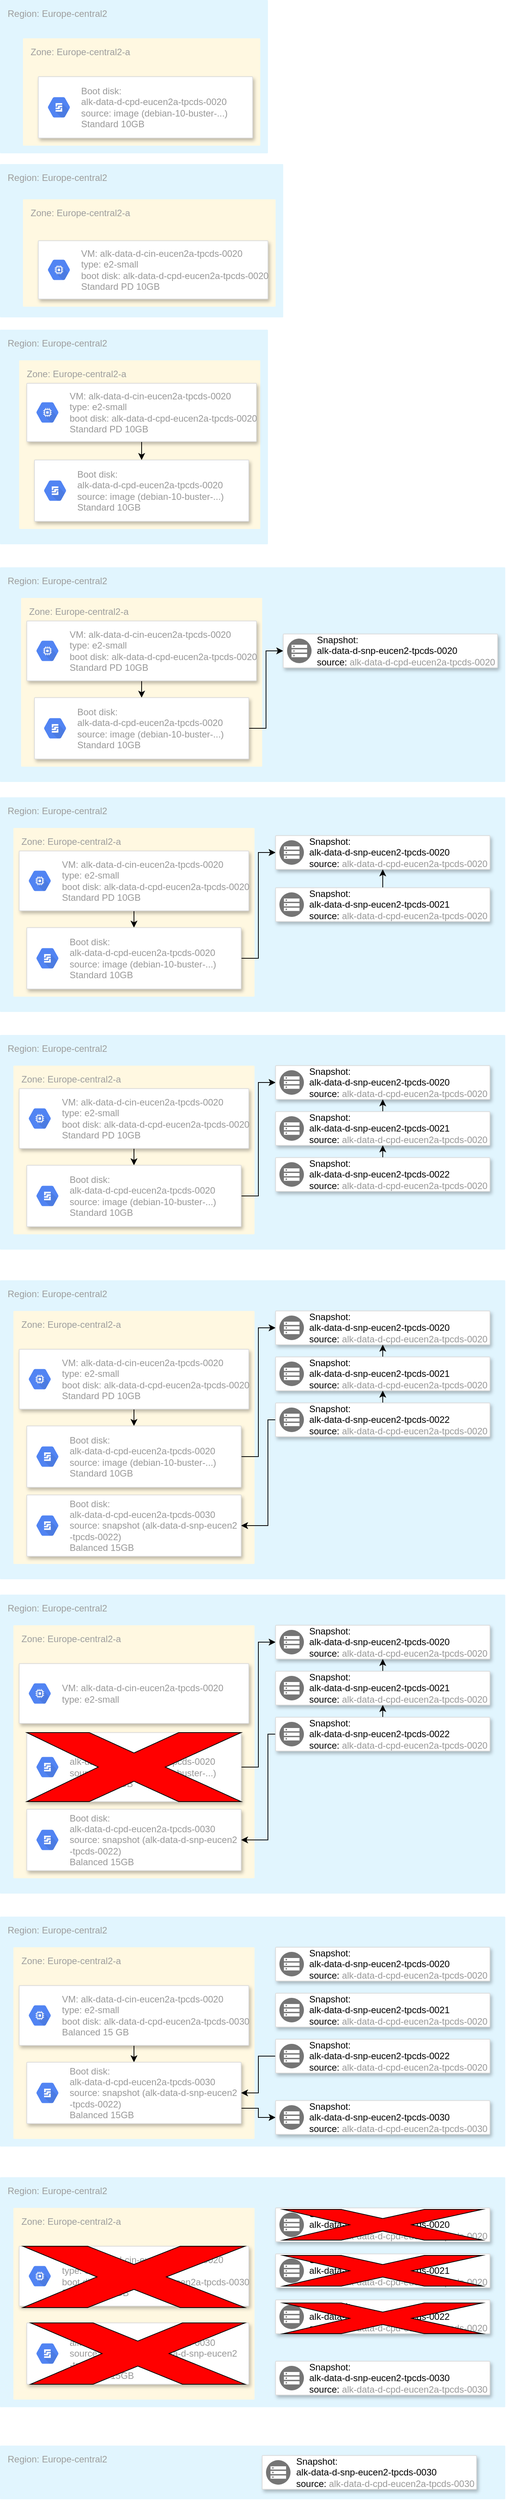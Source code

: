 <mxfile version="15.8.2" type="github">
  <diagram id="d1ab7348-05c3-a1e3-ca4d-12c340fd6b49" name="Page-1">
    <mxGraphModel dx="788" dy="430" grid="1" gridSize="10" guides="1" tooltips="1" connect="1" arrows="1" fold="1" page="1" pageScale="1" pageWidth="1169" pageHeight="827" background="none" math="0" shadow="0">
      <root>
        <mxCell id="0" />
        <mxCell id="1" parent="0" />
        <mxCell id="NmNOA1FG8dGIZ1jW33ae-191" value="Region: Europe-central2" style="sketch=0;points=[[0,0,0],[0.25,0,0],[0.5,0,0],[0.75,0,0],[1,0,0],[1,0.25,0],[1,0.5,0],[1,0.75,0],[1,1,0],[0.75,1,0],[0.5,1,0],[0.25,1,0],[0,1,0],[0,0.75,0],[0,0.5,0],[0,0.25,0]];rounded=1;absoluteArcSize=1;arcSize=2;html=1;strokeColor=none;gradientColor=none;shadow=0;dashed=0;fontSize=12;fontColor=#9E9E9E;align=left;verticalAlign=top;spacing=10;spacingTop=-4;fillColor=#E1F5FE;" vertex="1" parent="1">
          <mxGeometry x="20" y="100" width="350" height="200" as="geometry" />
        </mxCell>
        <mxCell id="NmNOA1FG8dGIZ1jW33ae-192" value="Zone: Europe-central2-a" style="sketch=0;points=[[0,0,0],[0.25,0,0],[0.5,0,0],[0.75,0,0],[1,0,0],[1,0.25,0],[1,0.5,0],[1,0.75,0],[1,1,0],[0.75,1,0],[0.5,1,0],[0.25,1,0],[0,1,0],[0,0.75,0],[0,0.5,0],[0,0.25,0]];rounded=1;absoluteArcSize=1;arcSize=2;html=1;strokeColor=none;gradientColor=none;shadow=0;dashed=0;fontSize=12;fontColor=#9E9E9E;align=left;verticalAlign=top;spacing=10;spacingTop=-4;fillColor=#FFF8E1;" vertex="1" parent="1">
          <mxGeometry x="50" y="150" width="310" height="140" as="geometry" />
        </mxCell>
        <mxCell id="NmNOA1FG8dGIZ1jW33ae-196" value="" style="strokeColor=#dddddd;shadow=1;strokeWidth=1;rounded=1;absoluteArcSize=1;arcSize=2;" vertex="1" parent="1">
          <mxGeometry x="70" y="200" width="280" height="80" as="geometry" />
        </mxCell>
        <mxCell id="NmNOA1FG8dGIZ1jW33ae-197" value="Boot disk:&lt;br&gt;alk-data-d-cpd-eucen2a-tpcds-0020&lt;br&gt;source: image (debian-10-buster-...)&lt;br&gt;Standard 10GB" style="sketch=0;dashed=0;connectable=0;html=1;fillColor=#5184F3;strokeColor=none;shape=mxgraph.gcp2.hexIcon;prIcon=persistent_disk;part=1;labelPosition=right;verticalLabelPosition=middle;align=left;verticalAlign=middle;spacingLeft=5;fontColor=#999999;fontSize=12;" vertex="1" parent="NmNOA1FG8dGIZ1jW33ae-196">
          <mxGeometry y="0.5" width="44" height="39" relative="1" as="geometry">
            <mxPoint x="5" y="-19.5" as="offset" />
          </mxGeometry>
        </mxCell>
        <mxCell id="NmNOA1FG8dGIZ1jW33ae-198" value="Region: Europe-central2" style="sketch=0;points=[[0,0,0],[0.25,0,0],[0.5,0,0],[0.75,0,0],[1,0,0],[1,0.25,0],[1,0.5,0],[1,0.75,0],[1,1,0],[0.75,1,0],[0.5,1,0],[0.25,1,0],[0,1,0],[0,0.75,0],[0,0.5,0],[0,0.25,0]];rounded=1;absoluteArcSize=1;arcSize=2;html=1;strokeColor=none;gradientColor=none;shadow=0;dashed=0;fontSize=12;fontColor=#9E9E9E;align=left;verticalAlign=top;spacing=10;spacingTop=-4;fillColor=#E1F5FE;" vertex="1" parent="1">
          <mxGeometry x="20" y="314" width="370" height="200" as="geometry" />
        </mxCell>
        <mxCell id="NmNOA1FG8dGIZ1jW33ae-199" value="Zone: Europe-central2-a" style="sketch=0;points=[[0,0,0],[0.25,0,0],[0.5,0,0],[0.75,0,0],[1,0,0],[1,0.25,0],[1,0.5,0],[1,0.75,0],[1,1,0],[0.75,1,0],[0.5,1,0],[0.25,1,0],[0,1,0],[0,0.75,0],[0,0.5,0],[0,0.25,0]];rounded=1;absoluteArcSize=1;arcSize=2;html=1;strokeColor=none;gradientColor=none;shadow=0;dashed=0;fontSize=12;fontColor=#9E9E9E;align=left;verticalAlign=top;spacing=10;spacingTop=-4;fillColor=#FFF8E1;" vertex="1" parent="1">
          <mxGeometry x="50" y="360" width="330" height="140" as="geometry" />
        </mxCell>
        <mxCell id="NmNOA1FG8dGIZ1jW33ae-201" value="" style="strokeColor=#dddddd;shadow=1;strokeWidth=1;rounded=1;absoluteArcSize=1;arcSize=2;" vertex="1" parent="1">
          <mxGeometry x="70" y="414" width="300" height="76" as="geometry" />
        </mxCell>
        <mxCell id="NmNOA1FG8dGIZ1jW33ae-202" value="VM: alk-data-d-cin-eucen2a-tpcds-0020&lt;br&gt;type: e2-small&lt;br&gt;boot disk:&amp;nbsp;alk-data-d-cpd-eucen2a-tpcds-0020&lt;br&gt;Standard PD 10GB" style="sketch=0;dashed=0;connectable=0;html=1;fillColor=#5184F3;strokeColor=none;shape=mxgraph.gcp2.hexIcon;prIcon=compute_engine;part=1;labelPosition=right;verticalLabelPosition=middle;align=left;verticalAlign=middle;spacingLeft=5;fontColor=#999999;fontSize=12;" vertex="1" parent="NmNOA1FG8dGIZ1jW33ae-201">
          <mxGeometry y="0.5" width="44" height="39" relative="1" as="geometry">
            <mxPoint x="5" y="-19.5" as="offset" />
          </mxGeometry>
        </mxCell>
        <mxCell id="NmNOA1FG8dGIZ1jW33ae-203" value="Region: Europe-central2" style="sketch=0;points=[[0,0,0],[0.25,0,0],[0.5,0,0],[0.75,0,0],[1,0,0],[1,0.25,0],[1,0.5,0],[1,0.75,0],[1,1,0],[0.75,1,0],[0.5,1,0],[0.25,1,0],[0,1,0],[0,0.75,0],[0,0.5,0],[0,0.25,0]];rounded=1;absoluteArcSize=1;arcSize=2;html=1;strokeColor=none;gradientColor=none;shadow=0;dashed=0;fontSize=12;fontColor=#9E9E9E;align=left;verticalAlign=top;spacing=10;spacingTop=-4;fillColor=#E1F5FE;" vertex="1" parent="1">
          <mxGeometry x="20" y="530" width="350" height="280" as="geometry" />
        </mxCell>
        <mxCell id="NmNOA1FG8dGIZ1jW33ae-204" value="Zone: Europe-central2-a" style="sketch=0;points=[[0,0,0],[0.25,0,0],[0.5,0,0],[0.75,0,0],[1,0,0],[1,0.25,0],[1,0.5,0],[1,0.75,0],[1,1,0],[0.75,1,0],[0.5,1,0],[0.25,1,0],[0,1,0],[0,0.75,0],[0,0.5,0],[0,0.25,0]];rounded=1;absoluteArcSize=1;arcSize=2;html=1;strokeColor=none;gradientColor=none;shadow=0;dashed=0;fontSize=12;fontColor=#9E9E9E;align=left;verticalAlign=top;spacing=10;spacingTop=-4;fillColor=#FFF8E1;" vertex="1" parent="1">
          <mxGeometry x="45" y="570" width="315" height="220" as="geometry" />
        </mxCell>
        <mxCell id="NmNOA1FG8dGIZ1jW33ae-207" value="" style="strokeColor=#dddddd;shadow=1;strokeWidth=1;rounded=1;absoluteArcSize=1;arcSize=2;" vertex="1" parent="1">
          <mxGeometry x="65" y="700" width="280" height="80" as="geometry" />
        </mxCell>
        <mxCell id="NmNOA1FG8dGIZ1jW33ae-208" value="Boot disk:&lt;br&gt;alk-data-d-cpd-eucen2a-tpcds-0020&lt;br&gt;source: image (debian-10-buster-...)&lt;br&gt;Standard 10GB" style="sketch=0;dashed=0;connectable=0;html=1;fillColor=#5184F3;strokeColor=none;shape=mxgraph.gcp2.hexIcon;prIcon=persistent_disk;part=1;labelPosition=right;verticalLabelPosition=middle;align=left;verticalAlign=middle;spacingLeft=5;fontColor=#999999;fontSize=12;" vertex="1" parent="NmNOA1FG8dGIZ1jW33ae-207">
          <mxGeometry y="0.5" width="44" height="39" relative="1" as="geometry">
            <mxPoint x="5" y="-19.5" as="offset" />
          </mxGeometry>
        </mxCell>
        <mxCell id="NmNOA1FG8dGIZ1jW33ae-211" style="edgeStyle=orthogonalEdgeStyle;rounded=0;orthogonalLoop=1;jettySize=auto;html=1;exitX=0.5;exitY=1;exitDx=0;exitDy=0;entryX=0.5;entryY=0;entryDx=0;entryDy=0;" edge="1" parent="1" source="NmNOA1FG8dGIZ1jW33ae-209" target="NmNOA1FG8dGIZ1jW33ae-207">
          <mxGeometry relative="1" as="geometry" />
        </mxCell>
        <mxCell id="NmNOA1FG8dGIZ1jW33ae-209" value="" style="strokeColor=#dddddd;shadow=1;strokeWidth=1;rounded=1;absoluteArcSize=1;arcSize=2;" vertex="1" parent="1">
          <mxGeometry x="55" y="600" width="300" height="76" as="geometry" />
        </mxCell>
        <mxCell id="NmNOA1FG8dGIZ1jW33ae-210" value="VM: alk-data-d-cin-eucen2a-tpcds-0020&lt;br&gt;type: e2-small&lt;br&gt;boot disk:&amp;nbsp;alk-data-d-cpd-eucen2a-tpcds-0020&lt;br&gt;Standard PD 10GB" style="sketch=0;dashed=0;connectable=0;html=1;fillColor=#5184F3;strokeColor=none;shape=mxgraph.gcp2.hexIcon;prIcon=compute_engine;part=1;labelPosition=right;verticalLabelPosition=middle;align=left;verticalAlign=middle;spacingLeft=5;fontColor=#999999;fontSize=12;" vertex="1" parent="NmNOA1FG8dGIZ1jW33ae-209">
          <mxGeometry y="0.5" width="44" height="39" relative="1" as="geometry">
            <mxPoint x="5" y="-19.5" as="offset" />
          </mxGeometry>
        </mxCell>
        <mxCell id="NmNOA1FG8dGIZ1jW33ae-212" value="Region: Europe-central2" style="sketch=0;points=[[0,0,0],[0.25,0,0],[0.5,0,0],[0.75,0,0],[1,0,0],[1,0.25,0],[1,0.5,0],[1,0.75,0],[1,1,0],[0.75,1,0],[0.5,1,0],[0.25,1,0],[0,1,0],[0,0.75,0],[0,0.5,0],[0,0.25,0]];rounded=1;absoluteArcSize=1;arcSize=2;html=1;strokeColor=none;gradientColor=none;shadow=0;dashed=0;fontSize=12;fontColor=#9E9E9E;align=left;verticalAlign=top;spacing=10;spacingTop=-4;fillColor=#E1F5FE;" vertex="1" parent="1">
          <mxGeometry x="20" y="840" width="660" height="280" as="geometry" />
        </mxCell>
        <mxCell id="NmNOA1FG8dGIZ1jW33ae-213" value="Zone: Europe-central2-a" style="sketch=0;points=[[0,0,0],[0.25,0,0],[0.5,0,0],[0.75,0,0],[1,0,0],[1,0.25,0],[1,0.5,0],[1,0.75,0],[1,1,0],[0.75,1,0],[0.5,1,0],[0.25,1,0],[0,1,0],[0,0.75,0],[0,0.5,0],[0,0.25,0]];rounded=1;absoluteArcSize=1;arcSize=2;html=1;strokeColor=none;gradientColor=none;shadow=0;dashed=0;fontSize=12;fontColor=#9E9E9E;align=left;verticalAlign=top;spacing=10;spacingTop=-4;fillColor=#FFF8E1;" vertex="1" parent="1">
          <mxGeometry x="47.5" y="880" width="315" height="220" as="geometry" />
        </mxCell>
        <mxCell id="NmNOA1FG8dGIZ1jW33ae-218" style="edgeStyle=orthogonalEdgeStyle;rounded=0;orthogonalLoop=1;jettySize=auto;html=1;exitX=0.5;exitY=1;exitDx=0;exitDy=0;entryX=0.5;entryY=0;entryDx=0;entryDy=0;" edge="1" parent="1" source="NmNOA1FG8dGIZ1jW33ae-214" target="NmNOA1FG8dGIZ1jW33ae-216">
          <mxGeometry relative="1" as="geometry" />
        </mxCell>
        <mxCell id="NmNOA1FG8dGIZ1jW33ae-214" value="" style="strokeColor=#dddddd;shadow=1;strokeWidth=1;rounded=1;absoluteArcSize=1;arcSize=2;" vertex="1" parent="1">
          <mxGeometry x="55" y="910" width="300" height="78" as="geometry" />
        </mxCell>
        <mxCell id="NmNOA1FG8dGIZ1jW33ae-215" value="VM: alk-data-d-cin-eucen2a-tpcds-0020&lt;br&gt;type: e2-small&lt;br&gt;boot disk:&amp;nbsp;alk-data-d-cpd-eucen2a-tpcds-0020&lt;br&gt;Standard PD 10GB" style="sketch=0;dashed=0;connectable=0;html=1;fillColor=#5184F3;strokeColor=none;shape=mxgraph.gcp2.hexIcon;prIcon=compute_engine;part=1;labelPosition=right;verticalLabelPosition=middle;align=left;verticalAlign=middle;spacingLeft=5;fontColor=#999999;fontSize=12;" vertex="1" parent="NmNOA1FG8dGIZ1jW33ae-214">
          <mxGeometry y="0.5" width="44" height="39" relative="1" as="geometry">
            <mxPoint x="5" y="-19.5" as="offset" />
          </mxGeometry>
        </mxCell>
        <mxCell id="NmNOA1FG8dGIZ1jW33ae-222" style="edgeStyle=orthogonalEdgeStyle;rounded=0;orthogonalLoop=1;jettySize=auto;html=1;exitX=1;exitY=0.5;exitDx=0;exitDy=0;entryX=0;entryY=0.5;entryDx=0;entryDy=0;" edge="1" parent="1" source="NmNOA1FG8dGIZ1jW33ae-216" target="NmNOA1FG8dGIZ1jW33ae-219">
          <mxGeometry relative="1" as="geometry" />
        </mxCell>
        <mxCell id="NmNOA1FG8dGIZ1jW33ae-216" value="" style="strokeColor=#dddddd;shadow=1;strokeWidth=1;rounded=1;absoluteArcSize=1;arcSize=2;" vertex="1" parent="1">
          <mxGeometry x="65" y="1010" width="280" height="80" as="geometry" />
        </mxCell>
        <mxCell id="NmNOA1FG8dGIZ1jW33ae-217" value="Boot disk:&lt;br&gt;alk-data-d-cpd-eucen2a-tpcds-0020&lt;br&gt;source: image (debian-10-buster-...)&lt;br&gt;Standard 10GB" style="sketch=0;dashed=0;connectable=0;html=1;fillColor=#5184F3;strokeColor=none;shape=mxgraph.gcp2.hexIcon;prIcon=persistent_disk;part=1;labelPosition=right;verticalLabelPosition=middle;align=left;verticalAlign=middle;spacingLeft=5;fontColor=#999999;fontSize=12;" vertex="1" parent="NmNOA1FG8dGIZ1jW33ae-216">
          <mxGeometry y="0.5" width="44" height="39" relative="1" as="geometry">
            <mxPoint x="5" y="-19.5" as="offset" />
          </mxGeometry>
        </mxCell>
        <mxCell id="NmNOA1FG8dGIZ1jW33ae-219" value="" style="strokeColor=#dddddd;shadow=1;strokeWidth=1;rounded=1;absoluteArcSize=1;arcSize=2;" vertex="1" parent="1">
          <mxGeometry x="390" y="927" width="280" height="44" as="geometry" />
        </mxCell>
        <mxCell id="NmNOA1FG8dGIZ1jW33ae-220" value="Snapshot:&lt;br&gt;alk-data-d-snp-eucen2-tpcds-0020&lt;br&gt;source:&amp;nbsp;&lt;span style=&quot;color: rgb(153 , 153 , 153)&quot;&gt;alk-data-d-cpd-eucen2a-tpcds-0020&lt;/span&gt;" style="sketch=0;dashed=0;connectable=0;html=1;fillColor=#757575;strokeColor=none;shape=mxgraph.gcp2.persistent_disk_snapshot;part=1;labelPosition=right;verticalLabelPosition=middle;align=left;verticalAlign=middle;spacingLeft=5;fontSize=12;" vertex="1" parent="NmNOA1FG8dGIZ1jW33ae-219">
          <mxGeometry y="0.5" width="32" height="32" relative="1" as="geometry">
            <mxPoint x="5" y="-16" as="offset" />
          </mxGeometry>
        </mxCell>
        <mxCell id="NmNOA1FG8dGIZ1jW33ae-223" value="Region: Europe-central2" style="sketch=0;points=[[0,0,0],[0.25,0,0],[0.5,0,0],[0.75,0,0],[1,0,0],[1,0.25,0],[1,0.5,0],[1,0.75,0],[1,1,0],[0.75,1,0],[0.5,1,0],[0.25,1,0],[0,1,0],[0,0.75,0],[0,0.5,0],[0,0.25,0]];rounded=1;absoluteArcSize=1;arcSize=2;html=1;strokeColor=none;gradientColor=none;shadow=0;dashed=0;fontSize=12;fontColor=#9E9E9E;align=left;verticalAlign=top;spacing=10;spacingTop=-4;fillColor=#E1F5FE;" vertex="1" parent="1">
          <mxGeometry x="20" y="1140" width="660" height="280" as="geometry" />
        </mxCell>
        <mxCell id="NmNOA1FG8dGIZ1jW33ae-224" value="Zone: Europe-central2-a" style="sketch=0;points=[[0,0,0],[0.25,0,0],[0.5,0,0],[0.75,0,0],[1,0,0],[1,0.25,0],[1,0.5,0],[1,0.75,0],[1,1,0],[0.75,1,0],[0.5,1,0],[0.25,1,0],[0,1,0],[0,0.75,0],[0,0.5,0],[0,0.25,0]];rounded=1;absoluteArcSize=1;arcSize=2;html=1;strokeColor=none;gradientColor=none;shadow=0;dashed=0;fontSize=12;fontColor=#9E9E9E;align=left;verticalAlign=top;spacing=10;spacingTop=-4;fillColor=#FFF8E1;" vertex="1" parent="1">
          <mxGeometry x="37.5" y="1180" width="315" height="220" as="geometry" />
        </mxCell>
        <mxCell id="NmNOA1FG8dGIZ1jW33ae-231" style="edgeStyle=orthogonalEdgeStyle;rounded=0;orthogonalLoop=1;jettySize=auto;html=1;exitX=0.5;exitY=1;exitDx=0;exitDy=0;entryX=0.5;entryY=0;entryDx=0;entryDy=0;" edge="1" parent="1" source="NmNOA1FG8dGIZ1jW33ae-225" target="NmNOA1FG8dGIZ1jW33ae-227">
          <mxGeometry relative="1" as="geometry" />
        </mxCell>
        <mxCell id="NmNOA1FG8dGIZ1jW33ae-225" value="" style="strokeColor=#dddddd;shadow=1;strokeWidth=1;rounded=1;absoluteArcSize=1;arcSize=2;" vertex="1" parent="1">
          <mxGeometry x="45" y="1210" width="300" height="78" as="geometry" />
        </mxCell>
        <mxCell id="NmNOA1FG8dGIZ1jW33ae-226" value="VM: alk-data-d-cin-eucen2a-tpcds-0020&lt;br&gt;type: e2-small&lt;br&gt;boot disk:&amp;nbsp;alk-data-d-cpd-eucen2a-tpcds-0020&lt;br&gt;Standard PD 10GB" style="sketch=0;dashed=0;connectable=0;html=1;fillColor=#5184F3;strokeColor=none;shape=mxgraph.gcp2.hexIcon;prIcon=compute_engine;part=1;labelPosition=right;verticalLabelPosition=middle;align=left;verticalAlign=middle;spacingLeft=5;fontColor=#999999;fontSize=12;" vertex="1" parent="NmNOA1FG8dGIZ1jW33ae-225">
          <mxGeometry y="0.5" width="44" height="39" relative="1" as="geometry">
            <mxPoint x="5" y="-19.5" as="offset" />
          </mxGeometry>
        </mxCell>
        <mxCell id="NmNOA1FG8dGIZ1jW33ae-232" style="edgeStyle=orthogonalEdgeStyle;rounded=0;orthogonalLoop=1;jettySize=auto;html=1;exitX=1;exitY=0.5;exitDx=0;exitDy=0;entryX=0;entryY=0.5;entryDx=0;entryDy=0;" edge="1" parent="1" source="NmNOA1FG8dGIZ1jW33ae-227" target="NmNOA1FG8dGIZ1jW33ae-229">
          <mxGeometry relative="1" as="geometry" />
        </mxCell>
        <mxCell id="NmNOA1FG8dGIZ1jW33ae-227" value="" style="strokeColor=#dddddd;shadow=1;strokeWidth=1;rounded=1;absoluteArcSize=1;arcSize=2;" vertex="1" parent="1">
          <mxGeometry x="55" y="1310" width="280" height="80" as="geometry" />
        </mxCell>
        <mxCell id="NmNOA1FG8dGIZ1jW33ae-228" value="Boot disk:&lt;br&gt;alk-data-d-cpd-eucen2a-tpcds-0020&lt;br&gt;source: image (debian-10-buster-...)&lt;br&gt;Standard 10GB" style="sketch=0;dashed=0;connectable=0;html=1;fillColor=#5184F3;strokeColor=none;shape=mxgraph.gcp2.hexIcon;prIcon=persistent_disk;part=1;labelPosition=right;verticalLabelPosition=middle;align=left;verticalAlign=middle;spacingLeft=5;fontColor=#999999;fontSize=12;" vertex="1" parent="NmNOA1FG8dGIZ1jW33ae-227">
          <mxGeometry y="0.5" width="44" height="39" relative="1" as="geometry">
            <mxPoint x="5" y="-19.5" as="offset" />
          </mxGeometry>
        </mxCell>
        <mxCell id="NmNOA1FG8dGIZ1jW33ae-229" value="" style="strokeColor=#dddddd;shadow=1;strokeWidth=1;rounded=1;absoluteArcSize=1;arcSize=2;" vertex="1" parent="1">
          <mxGeometry x="380" y="1190" width="280" height="44" as="geometry" />
        </mxCell>
        <mxCell id="NmNOA1FG8dGIZ1jW33ae-230" value="Snapshot:&lt;br&gt;alk-data-d-snp-eucen2-tpcds-0020&lt;br&gt;source:&amp;nbsp;&lt;span style=&quot;color: rgb(153 , 153 , 153)&quot;&gt;alk-data-d-cpd-eucen2a-tpcds-0020&lt;/span&gt;" style="sketch=0;dashed=0;connectable=0;html=1;fillColor=#757575;strokeColor=none;shape=mxgraph.gcp2.persistent_disk_snapshot;part=1;labelPosition=right;verticalLabelPosition=middle;align=left;verticalAlign=middle;spacingLeft=5;fontSize=12;" vertex="1" parent="NmNOA1FG8dGIZ1jW33ae-229">
          <mxGeometry y="0.5" width="32" height="32" relative="1" as="geometry">
            <mxPoint x="5" y="-16" as="offset" />
          </mxGeometry>
        </mxCell>
        <mxCell id="NmNOA1FG8dGIZ1jW33ae-235" style="edgeStyle=orthogonalEdgeStyle;rounded=0;orthogonalLoop=1;jettySize=auto;html=1;exitX=0.5;exitY=0;exitDx=0;exitDy=0;entryX=0.5;entryY=1;entryDx=0;entryDy=0;" edge="1" parent="1" source="NmNOA1FG8dGIZ1jW33ae-233" target="NmNOA1FG8dGIZ1jW33ae-229">
          <mxGeometry relative="1" as="geometry" />
        </mxCell>
        <mxCell id="NmNOA1FG8dGIZ1jW33ae-233" value="" style="strokeColor=#dddddd;shadow=1;strokeWidth=1;rounded=1;absoluteArcSize=1;arcSize=2;" vertex="1" parent="1">
          <mxGeometry x="380" y="1258" width="280" height="44" as="geometry" />
        </mxCell>
        <mxCell id="NmNOA1FG8dGIZ1jW33ae-234" value="Snapshot:&lt;br&gt;alk-data-d-snp-eucen2-tpcds-0021&lt;br&gt;source:&amp;nbsp;&lt;span style=&quot;color: rgb(153 , 153 , 153)&quot;&gt;alk-data-d-cpd-eucen2a-tpcds-0020&lt;/span&gt;" style="sketch=0;dashed=0;connectable=0;html=1;fillColor=#757575;strokeColor=none;shape=mxgraph.gcp2.persistent_disk_snapshot;part=1;labelPosition=right;verticalLabelPosition=middle;align=left;verticalAlign=middle;spacingLeft=5;fontSize=12;" vertex="1" parent="NmNOA1FG8dGIZ1jW33ae-233">
          <mxGeometry y="0.5" width="32" height="32" relative="1" as="geometry">
            <mxPoint x="5" y="-16" as="offset" />
          </mxGeometry>
        </mxCell>
        <mxCell id="NmNOA1FG8dGIZ1jW33ae-236" value="Region: Europe-central2" style="sketch=0;points=[[0,0,0],[0.25,0,0],[0.5,0,0],[0.75,0,0],[1,0,0],[1,0.25,0],[1,0.5,0],[1,0.75,0],[1,1,0],[0.75,1,0],[0.5,1,0],[0.25,1,0],[0,1,0],[0,0.75,0],[0,0.5,0],[0,0.25,0]];rounded=1;absoluteArcSize=1;arcSize=2;html=1;strokeColor=none;gradientColor=none;shadow=0;dashed=0;fontSize=12;fontColor=#9E9E9E;align=left;verticalAlign=top;spacing=10;spacingTop=-4;fillColor=#E1F5FE;" vertex="1" parent="1">
          <mxGeometry x="20" y="1450" width="660" height="280" as="geometry" />
        </mxCell>
        <mxCell id="NmNOA1FG8dGIZ1jW33ae-237" value="Zone: Europe-central2-a" style="sketch=0;points=[[0,0,0],[0.25,0,0],[0.5,0,0],[0.75,0,0],[1,0,0],[1,0.25,0],[1,0.5,0],[1,0.75,0],[1,1,0],[0.75,1,0],[0.5,1,0],[0.25,1,0],[0,1,0],[0,0.75,0],[0,0.5,0],[0,0.25,0]];rounded=1;absoluteArcSize=1;arcSize=2;html=1;strokeColor=none;gradientColor=none;shadow=0;dashed=0;fontSize=12;fontColor=#9E9E9E;align=left;verticalAlign=top;spacing=10;spacingTop=-4;fillColor=#FFF8E1;" vertex="1" parent="1">
          <mxGeometry x="37.5" y="1490" width="315" height="220" as="geometry" />
        </mxCell>
        <mxCell id="NmNOA1FG8dGIZ1jW33ae-251" style="edgeStyle=orthogonalEdgeStyle;rounded=0;orthogonalLoop=1;jettySize=auto;html=1;exitX=0.5;exitY=1;exitDx=0;exitDy=0;" edge="1" parent="1" source="NmNOA1FG8dGIZ1jW33ae-238" target="NmNOA1FG8dGIZ1jW33ae-240">
          <mxGeometry relative="1" as="geometry" />
        </mxCell>
        <mxCell id="NmNOA1FG8dGIZ1jW33ae-238" value="" style="strokeColor=#dddddd;shadow=1;strokeWidth=1;rounded=1;absoluteArcSize=1;arcSize=2;" vertex="1" parent="1">
          <mxGeometry x="45" y="1520" width="300" height="78" as="geometry" />
        </mxCell>
        <mxCell id="NmNOA1FG8dGIZ1jW33ae-239" value="VM: alk-data-d-cin-eucen2a-tpcds-0020&lt;br&gt;type: e2-small&lt;br&gt;boot disk:&amp;nbsp;alk-data-d-cpd-eucen2a-tpcds-0020&lt;br&gt;Standard PD 10GB" style="sketch=0;dashed=0;connectable=0;html=1;fillColor=#5184F3;strokeColor=none;shape=mxgraph.gcp2.hexIcon;prIcon=compute_engine;part=1;labelPosition=right;verticalLabelPosition=middle;align=left;verticalAlign=middle;spacingLeft=5;fontColor=#999999;fontSize=12;" vertex="1" parent="NmNOA1FG8dGIZ1jW33ae-238">
          <mxGeometry y="0.5" width="44" height="39" relative="1" as="geometry">
            <mxPoint x="5" y="-19.5" as="offset" />
          </mxGeometry>
        </mxCell>
        <mxCell id="NmNOA1FG8dGIZ1jW33ae-250" style="edgeStyle=orthogonalEdgeStyle;rounded=0;orthogonalLoop=1;jettySize=auto;html=1;exitX=1;exitY=0.5;exitDx=0;exitDy=0;entryX=0;entryY=0.5;entryDx=0;entryDy=0;" edge="1" parent="1" source="NmNOA1FG8dGIZ1jW33ae-240" target="NmNOA1FG8dGIZ1jW33ae-242">
          <mxGeometry relative="1" as="geometry" />
        </mxCell>
        <mxCell id="NmNOA1FG8dGIZ1jW33ae-240" value="" style="strokeColor=#dddddd;shadow=1;strokeWidth=1;rounded=1;absoluteArcSize=1;arcSize=2;" vertex="1" parent="1">
          <mxGeometry x="55" y="1620" width="280" height="80" as="geometry" />
        </mxCell>
        <mxCell id="NmNOA1FG8dGIZ1jW33ae-241" value="Boot disk:&lt;br&gt;alk-data-d-cpd-eucen2a-tpcds-0020&lt;br&gt;source: image (debian-10-buster-...)&lt;br&gt;Standard 10GB" style="sketch=0;dashed=0;connectable=0;html=1;fillColor=#5184F3;strokeColor=none;shape=mxgraph.gcp2.hexIcon;prIcon=persistent_disk;part=1;labelPosition=right;verticalLabelPosition=middle;align=left;verticalAlign=middle;spacingLeft=5;fontColor=#999999;fontSize=12;" vertex="1" parent="NmNOA1FG8dGIZ1jW33ae-240">
          <mxGeometry y="0.5" width="44" height="39" relative="1" as="geometry">
            <mxPoint x="5" y="-19.5" as="offset" />
          </mxGeometry>
        </mxCell>
        <mxCell id="NmNOA1FG8dGIZ1jW33ae-242" value="" style="strokeColor=#dddddd;shadow=1;strokeWidth=1;rounded=1;absoluteArcSize=1;arcSize=2;" vertex="1" parent="1">
          <mxGeometry x="380" y="1490" width="280" height="44" as="geometry" />
        </mxCell>
        <mxCell id="NmNOA1FG8dGIZ1jW33ae-243" value="Snapshot:&lt;br&gt;alk-data-d-snp-eucen2-tpcds-0020&lt;br&gt;source:&amp;nbsp;&lt;span style=&quot;color: rgb(153 , 153 , 153)&quot;&gt;alk-data-d-cpd-eucen2a-tpcds-0020&lt;/span&gt;" style="sketch=0;dashed=0;connectable=0;html=1;fillColor=#757575;strokeColor=none;shape=mxgraph.gcp2.persistent_disk_snapshot;part=1;labelPosition=right;verticalLabelPosition=middle;align=left;verticalAlign=middle;spacingLeft=5;fontSize=12;" vertex="1" parent="NmNOA1FG8dGIZ1jW33ae-242">
          <mxGeometry y="0.5" width="32" height="32" relative="1" as="geometry">
            <mxPoint x="5" y="-16" as="offset" />
          </mxGeometry>
        </mxCell>
        <mxCell id="NmNOA1FG8dGIZ1jW33ae-248" style="edgeStyle=orthogonalEdgeStyle;rounded=0;orthogonalLoop=1;jettySize=auto;html=1;exitX=0.5;exitY=0;exitDx=0;exitDy=0;entryX=0.5;entryY=1;entryDx=0;entryDy=0;" edge="1" parent="1" source="NmNOA1FG8dGIZ1jW33ae-244" target="NmNOA1FG8dGIZ1jW33ae-242">
          <mxGeometry relative="1" as="geometry" />
        </mxCell>
        <mxCell id="NmNOA1FG8dGIZ1jW33ae-244" value="" style="strokeColor=#dddddd;shadow=1;strokeWidth=1;rounded=1;absoluteArcSize=1;arcSize=2;" vertex="1" parent="1">
          <mxGeometry x="380" y="1550" width="280" height="44" as="geometry" />
        </mxCell>
        <mxCell id="NmNOA1FG8dGIZ1jW33ae-245" value="Snapshot:&lt;br&gt;alk-data-d-snp-eucen2-tpcds-0021&lt;br&gt;source:&amp;nbsp;&lt;span style=&quot;color: rgb(153 , 153 , 153)&quot;&gt;alk-data-d-cpd-eucen2a-tpcds-0020&lt;/span&gt;" style="sketch=0;dashed=0;connectable=0;html=1;fillColor=#757575;strokeColor=none;shape=mxgraph.gcp2.persistent_disk_snapshot;part=1;labelPosition=right;verticalLabelPosition=middle;align=left;verticalAlign=middle;spacingLeft=5;fontSize=12;" vertex="1" parent="NmNOA1FG8dGIZ1jW33ae-244">
          <mxGeometry y="0.5" width="32" height="32" relative="1" as="geometry">
            <mxPoint x="5" y="-16" as="offset" />
          </mxGeometry>
        </mxCell>
        <mxCell id="NmNOA1FG8dGIZ1jW33ae-249" style="edgeStyle=orthogonalEdgeStyle;rounded=0;orthogonalLoop=1;jettySize=auto;html=1;exitX=0.5;exitY=0;exitDx=0;exitDy=0;entryX=0.5;entryY=1;entryDx=0;entryDy=0;" edge="1" parent="1" source="NmNOA1FG8dGIZ1jW33ae-246" target="NmNOA1FG8dGIZ1jW33ae-244">
          <mxGeometry relative="1" as="geometry" />
        </mxCell>
        <mxCell id="NmNOA1FG8dGIZ1jW33ae-246" value="" style="strokeColor=#dddddd;shadow=1;strokeWidth=1;rounded=1;absoluteArcSize=1;arcSize=2;" vertex="1" parent="1">
          <mxGeometry x="380" y="1610" width="280" height="44" as="geometry" />
        </mxCell>
        <mxCell id="NmNOA1FG8dGIZ1jW33ae-247" value="Snapshot:&lt;br&gt;alk-data-d-snp-eucen2-tpcds-0022&lt;br&gt;source:&amp;nbsp;&lt;span style=&quot;color: rgb(153 , 153 , 153)&quot;&gt;alk-data-d-cpd-eucen2a-tpcds-0020&lt;/span&gt;" style="sketch=0;dashed=0;connectable=0;html=1;fillColor=#757575;strokeColor=none;shape=mxgraph.gcp2.persistent_disk_snapshot;part=1;labelPosition=right;verticalLabelPosition=middle;align=left;verticalAlign=middle;spacingLeft=5;fontSize=12;" vertex="1" parent="NmNOA1FG8dGIZ1jW33ae-246">
          <mxGeometry y="0.5" width="32" height="32" relative="1" as="geometry">
            <mxPoint x="5" y="-16" as="offset" />
          </mxGeometry>
        </mxCell>
        <mxCell id="NmNOA1FG8dGIZ1jW33ae-252" value="Region: Europe-central2" style="sketch=0;points=[[0,0,0],[0.25,0,0],[0.5,0,0],[0.75,0,0],[1,0,0],[1,0.25,0],[1,0.5,0],[1,0.75,0],[1,1,0],[0.75,1,0],[0.5,1,0],[0.25,1,0],[0,1,0],[0,0.75,0],[0,0.5,0],[0,0.25,0]];rounded=1;absoluteArcSize=1;arcSize=2;html=1;strokeColor=none;gradientColor=none;shadow=0;dashed=0;fontSize=12;fontColor=#9E9E9E;align=left;verticalAlign=top;spacing=10;spacingTop=-4;fillColor=#E1F5FE;" vertex="1" parent="1">
          <mxGeometry x="20" y="1770" width="660" height="390" as="geometry" />
        </mxCell>
        <mxCell id="NmNOA1FG8dGIZ1jW33ae-253" value="Zone: Europe-central2-a" style="sketch=0;points=[[0,0,0],[0.25,0,0],[0.5,0,0],[0.75,0,0],[1,0,0],[1,0.25,0],[1,0.5,0],[1,0.75,0],[1,1,0],[0.75,1,0],[0.5,1,0],[0.25,1,0],[0,1,0],[0,0.75,0],[0,0.5,0],[0,0.25,0]];rounded=1;absoluteArcSize=1;arcSize=2;html=1;strokeColor=none;gradientColor=none;shadow=0;dashed=0;fontSize=12;fontColor=#9E9E9E;align=left;verticalAlign=top;spacing=10;spacingTop=-4;fillColor=#FFF8E1;" vertex="1" parent="1">
          <mxGeometry x="37.5" y="1810" width="315" height="330" as="geometry" />
        </mxCell>
        <mxCell id="NmNOA1FG8dGIZ1jW33ae-260" style="edgeStyle=orthogonalEdgeStyle;rounded=0;orthogonalLoop=1;jettySize=auto;html=1;exitX=0.5;exitY=1;exitDx=0;exitDy=0;entryX=0.5;entryY=0;entryDx=0;entryDy=0;" edge="1" parent="1" source="NmNOA1FG8dGIZ1jW33ae-254" target="NmNOA1FG8dGIZ1jW33ae-256">
          <mxGeometry relative="1" as="geometry" />
        </mxCell>
        <mxCell id="NmNOA1FG8dGIZ1jW33ae-254" value="" style="strokeColor=#dddddd;shadow=1;strokeWidth=1;rounded=1;absoluteArcSize=1;arcSize=2;" vertex="1" parent="1">
          <mxGeometry x="45" y="1860" width="300" height="78" as="geometry" />
        </mxCell>
        <mxCell id="NmNOA1FG8dGIZ1jW33ae-255" value="VM: alk-data-d-cin-eucen2a-tpcds-0020&lt;br&gt;type: e2-small&lt;br&gt;boot disk:&amp;nbsp;alk-data-d-cpd-eucen2a-tpcds-0020&lt;br&gt;Standard PD 10GB" style="sketch=0;dashed=0;connectable=0;html=1;fillColor=#5184F3;strokeColor=none;shape=mxgraph.gcp2.hexIcon;prIcon=compute_engine;part=1;labelPosition=right;verticalLabelPosition=middle;align=left;verticalAlign=middle;spacingLeft=5;fontColor=#999999;fontSize=12;" vertex="1" parent="NmNOA1FG8dGIZ1jW33ae-254">
          <mxGeometry y="0.5" width="44" height="39" relative="1" as="geometry">
            <mxPoint x="5" y="-19.5" as="offset" />
          </mxGeometry>
        </mxCell>
        <mxCell id="NmNOA1FG8dGIZ1jW33ae-271" style="edgeStyle=orthogonalEdgeStyle;rounded=0;orthogonalLoop=1;jettySize=auto;html=1;exitX=1;exitY=0.5;exitDx=0;exitDy=0;entryX=0;entryY=0.5;entryDx=0;entryDy=0;fontColor=#999999;" edge="1" parent="1" source="NmNOA1FG8dGIZ1jW33ae-256" target="NmNOA1FG8dGIZ1jW33ae-261">
          <mxGeometry relative="1" as="geometry" />
        </mxCell>
        <mxCell id="NmNOA1FG8dGIZ1jW33ae-256" value="" style="strokeColor=#dddddd;shadow=1;strokeWidth=1;rounded=1;absoluteArcSize=1;arcSize=2;" vertex="1" parent="1">
          <mxGeometry x="55" y="1960" width="280" height="80" as="geometry" />
        </mxCell>
        <mxCell id="NmNOA1FG8dGIZ1jW33ae-257" value="Boot disk:&lt;br&gt;alk-data-d-cpd-eucen2a-tpcds-0020&lt;br&gt;source: image (debian-10-buster-...)&lt;br&gt;Standard 10GB" style="sketch=0;dashed=0;connectable=0;html=1;fillColor=#5184F3;strokeColor=none;shape=mxgraph.gcp2.hexIcon;prIcon=persistent_disk;part=1;labelPosition=right;verticalLabelPosition=middle;align=left;verticalAlign=middle;spacingLeft=5;fontColor=#999999;fontSize=12;" vertex="1" parent="NmNOA1FG8dGIZ1jW33ae-256">
          <mxGeometry y="0.5" width="44" height="39" relative="1" as="geometry">
            <mxPoint x="5" y="-19.5" as="offset" />
          </mxGeometry>
        </mxCell>
        <mxCell id="NmNOA1FG8dGIZ1jW33ae-258" value="" style="strokeColor=#dddddd;shadow=1;strokeWidth=1;rounded=1;absoluteArcSize=1;arcSize=2;" vertex="1" parent="1">
          <mxGeometry x="55" y="2050" width="280" height="80" as="geometry" />
        </mxCell>
        <mxCell id="NmNOA1FG8dGIZ1jW33ae-259" value="Boot disk:&lt;br&gt;alk-data-d-cpd-eucen2a-tpcds-0030&lt;br&gt;source: snapshot (alk-data-d-snp-eucen2&lt;br&gt;-tpcds-0022)&lt;br&gt;Balanced 15GB" style="sketch=0;dashed=0;connectable=0;html=1;fillColor=#5184F3;strokeColor=none;shape=mxgraph.gcp2.hexIcon;prIcon=persistent_disk;part=1;labelPosition=right;verticalLabelPosition=middle;align=left;verticalAlign=middle;spacingLeft=5;fontColor=#999999;fontSize=12;" vertex="1" parent="NmNOA1FG8dGIZ1jW33ae-258">
          <mxGeometry y="0.5" width="44" height="39" relative="1" as="geometry">
            <mxPoint x="5" y="-19.5" as="offset" />
          </mxGeometry>
        </mxCell>
        <mxCell id="NmNOA1FG8dGIZ1jW33ae-261" value="" style="strokeColor=#dddddd;shadow=1;strokeWidth=1;rounded=1;absoluteArcSize=1;arcSize=2;" vertex="1" parent="1">
          <mxGeometry x="380" y="1810" width="280" height="44" as="geometry" />
        </mxCell>
        <mxCell id="NmNOA1FG8dGIZ1jW33ae-262" value="Snapshot:&lt;br&gt;alk-data-d-snp-eucen2-tpcds-0020&lt;br&gt;source:&amp;nbsp;&lt;span style=&quot;color: rgb(153 , 153 , 153)&quot;&gt;alk-data-d-cpd-eucen2a-tpcds-0020&lt;/span&gt;" style="sketch=0;dashed=0;connectable=0;html=1;fillColor=#757575;strokeColor=none;shape=mxgraph.gcp2.persistent_disk_snapshot;part=1;labelPosition=right;verticalLabelPosition=middle;align=left;verticalAlign=middle;spacingLeft=5;fontSize=12;" vertex="1" parent="NmNOA1FG8dGIZ1jW33ae-261">
          <mxGeometry y="0.5" width="32" height="32" relative="1" as="geometry">
            <mxPoint x="5" y="-16" as="offset" />
          </mxGeometry>
        </mxCell>
        <mxCell id="NmNOA1FG8dGIZ1jW33ae-268" style="edgeStyle=orthogonalEdgeStyle;rounded=0;orthogonalLoop=1;jettySize=auto;html=1;exitX=0.5;exitY=0;exitDx=0;exitDy=0;entryX=0.5;entryY=1;entryDx=0;entryDy=0;fontColor=#999999;" edge="1" parent="1" source="NmNOA1FG8dGIZ1jW33ae-263" target="NmNOA1FG8dGIZ1jW33ae-261">
          <mxGeometry relative="1" as="geometry" />
        </mxCell>
        <mxCell id="NmNOA1FG8dGIZ1jW33ae-263" value="" style="strokeColor=#dddddd;shadow=1;strokeWidth=1;rounded=1;absoluteArcSize=1;arcSize=2;" vertex="1" parent="1">
          <mxGeometry x="380" y="1870" width="280" height="44" as="geometry" />
        </mxCell>
        <mxCell id="NmNOA1FG8dGIZ1jW33ae-264" value="Snapshot:&lt;br&gt;alk-data-d-snp-eucen2-tpcds-0021&lt;br&gt;source:&amp;nbsp;&lt;span style=&quot;color: rgb(153 , 153 , 153)&quot;&gt;alk-data-d-cpd-eucen2a-tpcds-0020&lt;/span&gt;" style="sketch=0;dashed=0;connectable=0;html=1;fillColor=#757575;strokeColor=none;shape=mxgraph.gcp2.persistent_disk_snapshot;part=1;labelPosition=right;verticalLabelPosition=middle;align=left;verticalAlign=middle;spacingLeft=5;fontSize=12;" vertex="1" parent="NmNOA1FG8dGIZ1jW33ae-263">
          <mxGeometry y="0.5" width="32" height="32" relative="1" as="geometry">
            <mxPoint x="5" y="-16" as="offset" />
          </mxGeometry>
        </mxCell>
        <mxCell id="NmNOA1FG8dGIZ1jW33ae-269" style="edgeStyle=orthogonalEdgeStyle;rounded=0;orthogonalLoop=1;jettySize=auto;html=1;exitX=0.5;exitY=0;exitDx=0;exitDy=0;entryX=0.5;entryY=1;entryDx=0;entryDy=0;fontColor=#999999;" edge="1" parent="1" source="NmNOA1FG8dGIZ1jW33ae-265" target="NmNOA1FG8dGIZ1jW33ae-263">
          <mxGeometry relative="1" as="geometry" />
        </mxCell>
        <mxCell id="NmNOA1FG8dGIZ1jW33ae-270" style="edgeStyle=orthogonalEdgeStyle;rounded=0;orthogonalLoop=1;jettySize=auto;html=1;exitX=0;exitY=0.5;exitDx=0;exitDy=0;entryX=1;entryY=0.5;entryDx=0;entryDy=0;fontColor=#999999;" edge="1" parent="1" source="NmNOA1FG8dGIZ1jW33ae-265" target="NmNOA1FG8dGIZ1jW33ae-258">
          <mxGeometry relative="1" as="geometry">
            <Array as="points">
              <mxPoint x="370" y="1952" />
              <mxPoint x="370" y="2090" />
            </Array>
          </mxGeometry>
        </mxCell>
        <mxCell id="NmNOA1FG8dGIZ1jW33ae-265" value="" style="strokeColor=#dddddd;shadow=1;strokeWidth=1;rounded=1;absoluteArcSize=1;arcSize=2;" vertex="1" parent="1">
          <mxGeometry x="380" y="1930" width="280" height="44" as="geometry" />
        </mxCell>
        <mxCell id="NmNOA1FG8dGIZ1jW33ae-266" value="Snapshot:&lt;br&gt;alk-data-d-snp-eucen2-tpcds-0022&lt;br&gt;source:&amp;nbsp;&lt;span style=&quot;color: rgb(153 , 153 , 153)&quot;&gt;alk-data-d-cpd-eucen2a-tpcds-0020&lt;/span&gt;" style="sketch=0;dashed=0;connectable=0;html=1;fillColor=#757575;strokeColor=none;shape=mxgraph.gcp2.persistent_disk_snapshot;part=1;labelPosition=right;verticalLabelPosition=middle;align=left;verticalAlign=middle;spacingLeft=5;fontSize=12;" vertex="1" parent="NmNOA1FG8dGIZ1jW33ae-265">
          <mxGeometry y="0.5" width="32" height="32" relative="1" as="geometry">
            <mxPoint x="5" y="-16" as="offset" />
          </mxGeometry>
        </mxCell>
        <mxCell id="NmNOA1FG8dGIZ1jW33ae-272" value="Region: Europe-central2" style="sketch=0;points=[[0,0,0],[0.25,0,0],[0.5,0,0],[0.75,0,0],[1,0,0],[1,0.25,0],[1,0.5,0],[1,0.75,0],[1,1,0],[0.75,1,0],[0.5,1,0],[0.25,1,0],[0,1,0],[0,0.75,0],[0,0.5,0],[0,0.25,0]];rounded=1;absoluteArcSize=1;arcSize=2;html=1;strokeColor=none;gradientColor=none;shadow=0;dashed=0;fontSize=12;fontColor=#9E9E9E;align=left;verticalAlign=top;spacing=10;spacingTop=-4;fillColor=#E1F5FE;" vertex="1" parent="1">
          <mxGeometry x="20" y="2180" width="660" height="390" as="geometry" />
        </mxCell>
        <mxCell id="NmNOA1FG8dGIZ1jW33ae-273" value="Zone: Europe-central2-a" style="sketch=0;points=[[0,0,0],[0.25,0,0],[0.5,0,0],[0.75,0,0],[1,0,0],[1,0.25,0],[1,0.5,0],[1,0.75,0],[1,1,0],[0.75,1,0],[0.5,1,0],[0.25,1,0],[0,1,0],[0,0.75,0],[0,0.5,0],[0,0.25,0]];rounded=1;absoluteArcSize=1;arcSize=2;html=1;strokeColor=none;gradientColor=none;shadow=0;dashed=0;fontSize=12;fontColor=#9E9E9E;align=left;verticalAlign=top;spacing=10;spacingTop=-4;fillColor=#FFF8E1;" vertex="1" parent="1">
          <mxGeometry x="37.5" y="2220" width="315" height="330" as="geometry" />
        </mxCell>
        <mxCell id="NmNOA1FG8dGIZ1jW33ae-274" value="" style="strokeColor=#dddddd;shadow=1;strokeWidth=1;rounded=1;absoluteArcSize=1;arcSize=2;" vertex="1" parent="1">
          <mxGeometry x="45" y="2270" width="300" height="78" as="geometry" />
        </mxCell>
        <mxCell id="NmNOA1FG8dGIZ1jW33ae-275" value="VM: alk-data-d-cin-eucen2a-tpcds-0020&lt;br&gt;type: e2-small" style="sketch=0;dashed=0;connectable=0;html=1;fillColor=#5184F3;strokeColor=none;shape=mxgraph.gcp2.hexIcon;prIcon=compute_engine;part=1;labelPosition=right;verticalLabelPosition=middle;align=left;verticalAlign=middle;spacingLeft=5;fontColor=#999999;fontSize=12;" vertex="1" parent="NmNOA1FG8dGIZ1jW33ae-274">
          <mxGeometry y="0.5" width="44" height="39" relative="1" as="geometry">
            <mxPoint x="5" y="-19.5" as="offset" />
          </mxGeometry>
        </mxCell>
        <mxCell id="NmNOA1FG8dGIZ1jW33ae-286" style="edgeStyle=orthogonalEdgeStyle;rounded=0;orthogonalLoop=1;jettySize=auto;html=1;exitX=1;exitY=0.5;exitDx=0;exitDy=0;entryX=0;entryY=0.5;entryDx=0;entryDy=0;fontColor=#999999;" edge="1" parent="1" source="NmNOA1FG8dGIZ1jW33ae-276" target="NmNOA1FG8dGIZ1jW33ae-280">
          <mxGeometry relative="1" as="geometry" />
        </mxCell>
        <mxCell id="NmNOA1FG8dGIZ1jW33ae-276" value="" style="strokeColor=#dddddd;shadow=1;strokeWidth=1;rounded=1;absoluteArcSize=1;arcSize=2;" vertex="1" parent="1">
          <mxGeometry x="55" y="2360" width="280" height="90" as="geometry" />
        </mxCell>
        <mxCell id="NmNOA1FG8dGIZ1jW33ae-277" value="Boot disk:&lt;br&gt;alk-data-d-cpd-eucen2a-tpcds-0020&lt;br&gt;source: image (debian-10-buster-...)&lt;br&gt;Standard 10GB" style="sketch=0;dashed=0;connectable=0;html=1;fillColor=#5184F3;strokeColor=none;shape=mxgraph.gcp2.hexIcon;prIcon=persistent_disk;part=1;labelPosition=right;verticalLabelPosition=middle;align=left;verticalAlign=middle;spacingLeft=5;fontColor=#999999;fontSize=12;" vertex="1" parent="NmNOA1FG8dGIZ1jW33ae-276">
          <mxGeometry y="0.5" width="44" height="39" relative="1" as="geometry">
            <mxPoint x="5" y="-19.5" as="offset" />
          </mxGeometry>
        </mxCell>
        <mxCell id="NmNOA1FG8dGIZ1jW33ae-304" value="" style="verticalLabelPosition=bottom;verticalAlign=top;html=1;shape=mxgraph.basic.x;fontColor=#999999;fillColor=#FF0000;" vertex="1" parent="NmNOA1FG8dGIZ1jW33ae-276">
          <mxGeometry width="280" height="90" as="geometry" />
        </mxCell>
        <mxCell id="NmNOA1FG8dGIZ1jW33ae-278" value="" style="strokeColor=#dddddd;shadow=1;strokeWidth=1;rounded=1;absoluteArcSize=1;arcSize=2;" vertex="1" parent="1">
          <mxGeometry x="55" y="2460" width="280" height="80" as="geometry" />
        </mxCell>
        <mxCell id="NmNOA1FG8dGIZ1jW33ae-279" value="Boot disk:&lt;br&gt;alk-data-d-cpd-eucen2a-tpcds-0030&lt;br&gt;source: snapshot (alk-data-d-snp-eucen2&lt;br&gt;-tpcds-0022)&lt;br&gt;Balanced 15GB" style="sketch=0;dashed=0;connectable=0;html=1;fillColor=#5184F3;strokeColor=none;shape=mxgraph.gcp2.hexIcon;prIcon=persistent_disk;part=1;labelPosition=right;verticalLabelPosition=middle;align=left;verticalAlign=middle;spacingLeft=5;fontColor=#999999;fontSize=12;" vertex="1" parent="NmNOA1FG8dGIZ1jW33ae-278">
          <mxGeometry y="0.5" width="44" height="39" relative="1" as="geometry">
            <mxPoint x="5" y="-19.5" as="offset" />
          </mxGeometry>
        </mxCell>
        <mxCell id="NmNOA1FG8dGIZ1jW33ae-280" value="" style="strokeColor=#dddddd;shadow=1;strokeWidth=1;rounded=1;absoluteArcSize=1;arcSize=2;" vertex="1" parent="1">
          <mxGeometry x="380" y="2220" width="280" height="44" as="geometry" />
        </mxCell>
        <mxCell id="NmNOA1FG8dGIZ1jW33ae-281" value="Snapshot:&lt;br&gt;alk-data-d-snp-eucen2-tpcds-0020&lt;br&gt;source:&amp;nbsp;&lt;span style=&quot;color: rgb(153 , 153 , 153)&quot;&gt;alk-data-d-cpd-eucen2a-tpcds-0020&lt;/span&gt;" style="sketch=0;dashed=0;connectable=0;html=1;fillColor=#757575;strokeColor=none;shape=mxgraph.gcp2.persistent_disk_snapshot;part=1;labelPosition=right;verticalLabelPosition=middle;align=left;verticalAlign=middle;spacingLeft=5;fontSize=12;" vertex="1" parent="NmNOA1FG8dGIZ1jW33ae-280">
          <mxGeometry y="0.5" width="32" height="32" relative="1" as="geometry">
            <mxPoint x="5" y="-16" as="offset" />
          </mxGeometry>
        </mxCell>
        <mxCell id="NmNOA1FG8dGIZ1jW33ae-288" style="edgeStyle=orthogonalEdgeStyle;rounded=0;orthogonalLoop=1;jettySize=auto;html=1;exitX=0.5;exitY=0;exitDx=0;exitDy=0;entryX=0.5;entryY=1;entryDx=0;entryDy=0;fontColor=#999999;" edge="1" parent="1" source="NmNOA1FG8dGIZ1jW33ae-282" target="NmNOA1FG8dGIZ1jW33ae-280">
          <mxGeometry relative="1" as="geometry" />
        </mxCell>
        <mxCell id="NmNOA1FG8dGIZ1jW33ae-282" value="" style="strokeColor=#dddddd;shadow=1;strokeWidth=1;rounded=1;absoluteArcSize=1;arcSize=2;" vertex="1" parent="1">
          <mxGeometry x="380" y="2280" width="280" height="44" as="geometry" />
        </mxCell>
        <mxCell id="NmNOA1FG8dGIZ1jW33ae-283" value="Snapshot:&lt;br&gt;alk-data-d-snp-eucen2-tpcds-0021&lt;br&gt;source:&amp;nbsp;&lt;span style=&quot;color: rgb(153 , 153 , 153)&quot;&gt;alk-data-d-cpd-eucen2a-tpcds-0020&lt;/span&gt;" style="sketch=0;dashed=0;connectable=0;html=1;fillColor=#757575;strokeColor=none;shape=mxgraph.gcp2.persistent_disk_snapshot;part=1;labelPosition=right;verticalLabelPosition=middle;align=left;verticalAlign=middle;spacingLeft=5;fontSize=12;" vertex="1" parent="NmNOA1FG8dGIZ1jW33ae-282">
          <mxGeometry y="0.5" width="32" height="32" relative="1" as="geometry">
            <mxPoint x="5" y="-16" as="offset" />
          </mxGeometry>
        </mxCell>
        <mxCell id="NmNOA1FG8dGIZ1jW33ae-287" style="edgeStyle=orthogonalEdgeStyle;rounded=0;orthogonalLoop=1;jettySize=auto;html=1;exitX=0;exitY=0.5;exitDx=0;exitDy=0;entryX=1;entryY=0.5;entryDx=0;entryDy=0;fontColor=#999999;" edge="1" parent="1" source="NmNOA1FG8dGIZ1jW33ae-284" target="NmNOA1FG8dGIZ1jW33ae-278">
          <mxGeometry relative="1" as="geometry">
            <Array as="points">
              <mxPoint x="370" y="2362" />
              <mxPoint x="370" y="2500" />
            </Array>
          </mxGeometry>
        </mxCell>
        <mxCell id="NmNOA1FG8dGIZ1jW33ae-289" style="edgeStyle=orthogonalEdgeStyle;rounded=0;orthogonalLoop=1;jettySize=auto;html=1;exitX=0.5;exitY=0;exitDx=0;exitDy=0;entryX=0.5;entryY=1;entryDx=0;entryDy=0;fontColor=#999999;" edge="1" parent="1" source="NmNOA1FG8dGIZ1jW33ae-284" target="NmNOA1FG8dGIZ1jW33ae-282">
          <mxGeometry relative="1" as="geometry" />
        </mxCell>
        <mxCell id="NmNOA1FG8dGIZ1jW33ae-284" value="" style="strokeColor=#dddddd;shadow=1;strokeWidth=1;rounded=1;absoluteArcSize=1;arcSize=2;" vertex="1" parent="1">
          <mxGeometry x="380" y="2340" width="280" height="44" as="geometry" />
        </mxCell>
        <mxCell id="NmNOA1FG8dGIZ1jW33ae-285" value="Snapshot:&lt;br&gt;alk-data-d-snp-eucen2-tpcds-0022&lt;br&gt;source:&amp;nbsp;&lt;span style=&quot;color: rgb(153 , 153 , 153)&quot;&gt;alk-data-d-cpd-eucen2a-tpcds-0020&lt;/span&gt;" style="sketch=0;dashed=0;connectable=0;html=1;fillColor=#757575;strokeColor=none;shape=mxgraph.gcp2.persistent_disk_snapshot;part=1;labelPosition=right;verticalLabelPosition=middle;align=left;verticalAlign=middle;spacingLeft=5;fontSize=12;" vertex="1" parent="NmNOA1FG8dGIZ1jW33ae-284">
          <mxGeometry y="0.5" width="32" height="32" relative="1" as="geometry">
            <mxPoint x="5" y="-16" as="offset" />
          </mxGeometry>
        </mxCell>
        <mxCell id="NmNOA1FG8dGIZ1jW33ae-290" value="Region: Europe-central2" style="sketch=0;points=[[0,0,0],[0.25,0,0],[0.5,0,0],[0.75,0,0],[1,0,0],[1,0.25,0],[1,0.5,0],[1,0.75,0],[1,1,0],[0.75,1,0],[0.5,1,0],[0.25,1,0],[0,1,0],[0,0.75,0],[0,0.5,0],[0,0.25,0]];rounded=1;absoluteArcSize=1;arcSize=2;html=1;strokeColor=none;gradientColor=none;shadow=0;dashed=0;fontSize=12;fontColor=#9E9E9E;align=left;verticalAlign=top;spacing=10;spacingTop=-4;fillColor=#E1F5FE;" vertex="1" parent="1">
          <mxGeometry x="20" y="2600" width="660" height="300" as="geometry" />
        </mxCell>
        <mxCell id="NmNOA1FG8dGIZ1jW33ae-291" value="Zone: Europe-central2-a" style="sketch=0;points=[[0,0,0],[0.25,0,0],[0.5,0,0],[0.75,0,0],[1,0,0],[1,0.25,0],[1,0.5,0],[1,0.75,0],[1,1,0],[0.75,1,0],[0.5,1,0],[0.25,1,0],[0,1,0],[0,0.75,0],[0,0.5,0],[0,0.25,0]];rounded=1;absoluteArcSize=1;arcSize=2;html=1;strokeColor=none;gradientColor=none;shadow=0;dashed=0;fontSize=12;fontColor=#9E9E9E;align=left;verticalAlign=top;spacing=10;spacingTop=-4;fillColor=#FFF8E1;" vertex="1" parent="1">
          <mxGeometry x="37.5" y="2640" width="315" height="250" as="geometry" />
        </mxCell>
        <mxCell id="NmNOA1FG8dGIZ1jW33ae-306" style="edgeStyle=orthogonalEdgeStyle;rounded=0;orthogonalLoop=1;jettySize=auto;html=1;exitX=0.5;exitY=1;exitDx=0;exitDy=0;entryX=0.5;entryY=0;entryDx=0;entryDy=0;fontColor=#999999;" edge="1" parent="1" source="NmNOA1FG8dGIZ1jW33ae-292" target="NmNOA1FG8dGIZ1jW33ae-296">
          <mxGeometry relative="1" as="geometry" />
        </mxCell>
        <mxCell id="NmNOA1FG8dGIZ1jW33ae-292" value="" style="strokeColor=#dddddd;shadow=1;strokeWidth=1;rounded=1;absoluteArcSize=1;arcSize=2;" vertex="1" parent="1">
          <mxGeometry x="45" y="2690" width="300" height="78" as="geometry" />
        </mxCell>
        <mxCell id="NmNOA1FG8dGIZ1jW33ae-293" value="VM: alk-data-d-cin-eucen2a-tpcds-0020&lt;br&gt;type: e2-small&lt;br&gt;boot disk:&amp;nbsp;alk-data-d-cpd-eucen2a-tpcds-0030&lt;br&gt;Balanced 15 GB" style="sketch=0;dashed=0;connectable=0;html=1;fillColor=#5184F3;strokeColor=none;shape=mxgraph.gcp2.hexIcon;prIcon=compute_engine;part=1;labelPosition=right;verticalLabelPosition=middle;align=left;verticalAlign=middle;spacingLeft=5;fontColor=#999999;fontSize=12;" vertex="1" parent="NmNOA1FG8dGIZ1jW33ae-292">
          <mxGeometry y="0.5" width="44" height="39" relative="1" as="geometry">
            <mxPoint x="5" y="-19.5" as="offset" />
          </mxGeometry>
        </mxCell>
        <mxCell id="NmNOA1FG8dGIZ1jW33ae-323" style="edgeStyle=orthogonalEdgeStyle;rounded=0;orthogonalLoop=1;jettySize=auto;html=1;exitX=1;exitY=0.75;exitDx=0;exitDy=0;fontColor=#999999;" edge="1" parent="1" source="NmNOA1FG8dGIZ1jW33ae-296" target="NmNOA1FG8dGIZ1jW33ae-321">
          <mxGeometry relative="1" as="geometry" />
        </mxCell>
        <mxCell id="NmNOA1FG8dGIZ1jW33ae-296" value="" style="strokeColor=#dddddd;shadow=1;strokeWidth=1;rounded=1;absoluteArcSize=1;arcSize=2;" vertex="1" parent="1">
          <mxGeometry x="55" y="2790" width="280" height="80" as="geometry" />
        </mxCell>
        <mxCell id="NmNOA1FG8dGIZ1jW33ae-297" value="Boot disk:&lt;br&gt;alk-data-d-cpd-eucen2a-tpcds-0030&lt;br&gt;source: snapshot (alk-data-d-snp-eucen2&lt;br&gt;-tpcds-0022)&lt;br&gt;Balanced 15GB" style="sketch=0;dashed=0;connectable=0;html=1;fillColor=#5184F3;strokeColor=none;shape=mxgraph.gcp2.hexIcon;prIcon=persistent_disk;part=1;labelPosition=right;verticalLabelPosition=middle;align=left;verticalAlign=middle;spacingLeft=5;fontColor=#999999;fontSize=12;" vertex="1" parent="NmNOA1FG8dGIZ1jW33ae-296">
          <mxGeometry y="0.5" width="44" height="39" relative="1" as="geometry">
            <mxPoint x="5" y="-19.5" as="offset" />
          </mxGeometry>
        </mxCell>
        <mxCell id="NmNOA1FG8dGIZ1jW33ae-298" value="" style="strokeColor=#dddddd;shadow=1;strokeWidth=1;rounded=1;absoluteArcSize=1;arcSize=2;" vertex="1" parent="1">
          <mxGeometry x="380" y="2640" width="280" height="44" as="geometry" />
        </mxCell>
        <mxCell id="NmNOA1FG8dGIZ1jW33ae-299" value="Snapshot:&lt;br&gt;alk-data-d-snp-eucen2-tpcds-0020&lt;br&gt;source:&amp;nbsp;&lt;span style=&quot;color: rgb(153 , 153 , 153)&quot;&gt;alk-data-d-cpd-eucen2a-tpcds-0020&lt;/span&gt;" style="sketch=0;dashed=0;connectable=0;html=1;fillColor=#757575;strokeColor=none;shape=mxgraph.gcp2.persistent_disk_snapshot;part=1;labelPosition=right;verticalLabelPosition=middle;align=left;verticalAlign=middle;spacingLeft=5;fontSize=12;" vertex="1" parent="NmNOA1FG8dGIZ1jW33ae-298">
          <mxGeometry y="0.5" width="32" height="32" relative="1" as="geometry">
            <mxPoint x="5" y="-16" as="offset" />
          </mxGeometry>
        </mxCell>
        <mxCell id="NmNOA1FG8dGIZ1jW33ae-300" value="" style="strokeColor=#dddddd;shadow=1;strokeWidth=1;rounded=1;absoluteArcSize=1;arcSize=2;" vertex="1" parent="1">
          <mxGeometry x="380" y="2700" width="280" height="44" as="geometry" />
        </mxCell>
        <mxCell id="NmNOA1FG8dGIZ1jW33ae-301" value="Snapshot:&lt;br&gt;alk-data-d-snp-eucen2-tpcds-0021&lt;br&gt;source:&amp;nbsp;&lt;span style=&quot;color: rgb(153 , 153 , 153)&quot;&gt;alk-data-d-cpd-eucen2a-tpcds-0020&lt;/span&gt;" style="sketch=0;dashed=0;connectable=0;html=1;fillColor=#757575;strokeColor=none;shape=mxgraph.gcp2.persistent_disk_snapshot;part=1;labelPosition=right;verticalLabelPosition=middle;align=left;verticalAlign=middle;spacingLeft=5;fontSize=12;" vertex="1" parent="NmNOA1FG8dGIZ1jW33ae-300">
          <mxGeometry y="0.5" width="32" height="32" relative="1" as="geometry">
            <mxPoint x="5" y="-16" as="offset" />
          </mxGeometry>
        </mxCell>
        <mxCell id="NmNOA1FG8dGIZ1jW33ae-305" style="edgeStyle=orthogonalEdgeStyle;rounded=0;orthogonalLoop=1;jettySize=auto;html=1;exitX=0;exitY=0.5;exitDx=0;exitDy=0;entryX=1;entryY=0.5;entryDx=0;entryDy=0;fontColor=#999999;" edge="1" parent="1" source="NmNOA1FG8dGIZ1jW33ae-302" target="NmNOA1FG8dGIZ1jW33ae-296">
          <mxGeometry relative="1" as="geometry" />
        </mxCell>
        <mxCell id="NmNOA1FG8dGIZ1jW33ae-302" value="" style="strokeColor=#dddddd;shadow=1;strokeWidth=1;rounded=1;absoluteArcSize=1;arcSize=2;" vertex="1" parent="1">
          <mxGeometry x="380" y="2760" width="280" height="44" as="geometry" />
        </mxCell>
        <mxCell id="NmNOA1FG8dGIZ1jW33ae-303" value="Snapshot:&lt;br&gt;alk-data-d-snp-eucen2-tpcds-0022&lt;br&gt;source:&amp;nbsp;&lt;span style=&quot;color: rgb(153 , 153 , 153)&quot;&gt;alk-data-d-cpd-eucen2a-tpcds-0020&lt;/span&gt;" style="sketch=0;dashed=0;connectable=0;html=1;fillColor=#757575;strokeColor=none;shape=mxgraph.gcp2.persistent_disk_snapshot;part=1;labelPosition=right;verticalLabelPosition=middle;align=left;verticalAlign=middle;spacingLeft=5;fontSize=12;" vertex="1" parent="NmNOA1FG8dGIZ1jW33ae-302">
          <mxGeometry y="0.5" width="32" height="32" relative="1" as="geometry">
            <mxPoint x="5" y="-16" as="offset" />
          </mxGeometry>
        </mxCell>
        <mxCell id="NmNOA1FG8dGIZ1jW33ae-321" value="" style="strokeColor=#dddddd;shadow=1;strokeWidth=1;rounded=1;absoluteArcSize=1;arcSize=2;" vertex="1" parent="1">
          <mxGeometry x="380" y="2840" width="280" height="44" as="geometry" />
        </mxCell>
        <mxCell id="NmNOA1FG8dGIZ1jW33ae-322" value="Snapshot:&lt;br&gt;alk-data-d-snp-eucen2-tpcds-0030&lt;br&gt;source:&amp;nbsp;&lt;span style=&quot;color: rgb(153 , 153 , 153)&quot;&gt;alk-data-d-cpd-eucen2a-tpcds-0030&lt;/span&gt;" style="sketch=0;dashed=0;connectable=0;html=1;fillColor=#757575;strokeColor=none;shape=mxgraph.gcp2.persistent_disk_snapshot;part=1;labelPosition=right;verticalLabelPosition=middle;align=left;verticalAlign=middle;spacingLeft=5;fontSize=12;" vertex="1" parent="NmNOA1FG8dGIZ1jW33ae-321">
          <mxGeometry y="0.5" width="32" height="32" relative="1" as="geometry">
            <mxPoint x="5" y="-16" as="offset" />
          </mxGeometry>
        </mxCell>
        <mxCell id="NmNOA1FG8dGIZ1jW33ae-324" value="Region: Europe-central2" style="sketch=0;points=[[0,0,0],[0.25,0,0],[0.5,0,0],[0.75,0,0],[1,0,0],[1,0.25,0],[1,0.5,0],[1,0.75,0],[1,1,0],[0.75,1,0],[0.5,1,0],[0.25,1,0],[0,1,0],[0,0.75,0],[0,0.5,0],[0,0.25,0]];rounded=1;absoluteArcSize=1;arcSize=2;html=1;strokeColor=none;gradientColor=none;shadow=0;dashed=0;fontSize=12;fontColor=#9E9E9E;align=left;verticalAlign=top;spacing=10;spacingTop=-4;fillColor=#E1F5FE;" vertex="1" parent="1">
          <mxGeometry x="20" y="2940" width="660" height="300" as="geometry" />
        </mxCell>
        <mxCell id="NmNOA1FG8dGIZ1jW33ae-325" value="Zone: Europe-central2-a" style="sketch=0;points=[[0,0,0],[0.25,0,0],[0.5,0,0],[0.75,0,0],[1,0,0],[1,0.25,0],[1,0.5,0],[1,0.75,0],[1,1,0],[0.75,1,0],[0.5,1,0],[0.25,1,0],[0,1,0],[0,0.75,0],[0,0.5,0],[0,0.25,0]];rounded=1;absoluteArcSize=1;arcSize=2;html=1;strokeColor=none;gradientColor=none;shadow=0;dashed=0;fontSize=12;fontColor=#9E9E9E;align=left;verticalAlign=top;spacing=10;spacingTop=-4;fillColor=#FFF8E1;" vertex="1" parent="1">
          <mxGeometry x="37.5" y="2980" width="315" height="250" as="geometry" />
        </mxCell>
        <mxCell id="NmNOA1FG8dGIZ1jW33ae-326" value="" style="strokeColor=#dddddd;shadow=1;strokeWidth=1;rounded=1;absoluteArcSize=1;arcSize=2;" vertex="1" parent="1">
          <mxGeometry x="45" y="3030" width="300" height="78" as="geometry" />
        </mxCell>
        <mxCell id="NmNOA1FG8dGIZ1jW33ae-327" value="VM: alk-data-d-cin-eucen2a-tpcds-0020&lt;br&gt;type: e2-small&lt;br&gt;boot disk:&amp;nbsp;alk-data-d-cpd-eucen2a-tpcds-0030&lt;br&gt;Balanced 15 GB" style="sketch=0;dashed=0;connectable=0;html=1;fillColor=#5184F3;strokeColor=none;shape=mxgraph.gcp2.hexIcon;prIcon=compute_engine;part=1;labelPosition=right;verticalLabelPosition=middle;align=left;verticalAlign=middle;spacingLeft=5;fontColor=#999999;fontSize=12;" vertex="1" parent="NmNOA1FG8dGIZ1jW33ae-326">
          <mxGeometry y="0.5" width="44" height="39" relative="1" as="geometry">
            <mxPoint x="5" y="-19.5" as="offset" />
          </mxGeometry>
        </mxCell>
        <mxCell id="NmNOA1FG8dGIZ1jW33ae-328" value="" style="strokeColor=#dddddd;shadow=1;strokeWidth=1;rounded=1;absoluteArcSize=1;arcSize=2;" vertex="1" parent="1">
          <mxGeometry x="55" y="3130" width="290" height="80" as="geometry" />
        </mxCell>
        <mxCell id="NmNOA1FG8dGIZ1jW33ae-329" value="Boot disk:&lt;br&gt;alk-data-d-cpd-eucen2a-tpcds-0030&lt;br&gt;source: snapshot (alk-data-d-snp-eucen2&lt;br&gt;-tpcds-0022)&lt;br&gt;Balanced 15GB" style="sketch=0;dashed=0;connectable=0;html=1;fillColor=#5184F3;strokeColor=none;shape=mxgraph.gcp2.hexIcon;prIcon=persistent_disk;part=1;labelPosition=right;verticalLabelPosition=middle;align=left;verticalAlign=middle;spacingLeft=5;fontColor=#999999;fontSize=12;" vertex="1" parent="NmNOA1FG8dGIZ1jW33ae-328">
          <mxGeometry y="0.5" width="44" height="39" relative="1" as="geometry">
            <mxPoint x="5" y="-19.5" as="offset" />
          </mxGeometry>
        </mxCell>
        <mxCell id="NmNOA1FG8dGIZ1jW33ae-339" value="" style="verticalLabelPosition=bottom;verticalAlign=top;html=1;shape=mxgraph.basic.x;fontColor=#999999;fillColor=#FF0000;" vertex="1" parent="NmNOA1FG8dGIZ1jW33ae-328">
          <mxGeometry x="5" width="280" height="80" as="geometry" />
        </mxCell>
        <mxCell id="NmNOA1FG8dGIZ1jW33ae-330" value="" style="strokeColor=#dddddd;shadow=1;strokeWidth=1;rounded=1;absoluteArcSize=1;arcSize=2;" vertex="1" parent="1">
          <mxGeometry x="380" y="2980" width="280" height="44" as="geometry" />
        </mxCell>
        <mxCell id="NmNOA1FG8dGIZ1jW33ae-331" value="Snapshot:&lt;br&gt;alk-data-d-snp-eucen2-tpcds-0020&lt;br&gt;source:&amp;nbsp;&lt;span style=&quot;color: rgb(153 , 153 , 153)&quot;&gt;alk-data-d-cpd-eucen2a-tpcds-0020&lt;/span&gt;" style="sketch=0;dashed=0;connectable=0;html=1;fillColor=#757575;strokeColor=none;shape=mxgraph.gcp2.persistent_disk_snapshot;part=1;labelPosition=right;verticalLabelPosition=middle;align=left;verticalAlign=middle;spacingLeft=5;fontSize=12;" vertex="1" parent="NmNOA1FG8dGIZ1jW33ae-330">
          <mxGeometry y="0.5" width="32" height="32" relative="1" as="geometry">
            <mxPoint x="5" y="-16" as="offset" />
          </mxGeometry>
        </mxCell>
        <mxCell id="NmNOA1FG8dGIZ1jW33ae-342" value="" style="verticalLabelPosition=bottom;verticalAlign=top;html=1;shape=mxgraph.basic.x;fontColor=#999999;fillColor=#FF0000;" vertex="1" parent="NmNOA1FG8dGIZ1jW33ae-330">
          <mxGeometry x="10" y="2" width="260" height="40" as="geometry" />
        </mxCell>
        <mxCell id="NmNOA1FG8dGIZ1jW33ae-332" value="" style="strokeColor=#dddddd;shadow=1;strokeWidth=1;rounded=1;absoluteArcSize=1;arcSize=2;" vertex="1" parent="1">
          <mxGeometry x="380" y="3040" width="280" height="44" as="geometry" />
        </mxCell>
        <mxCell id="NmNOA1FG8dGIZ1jW33ae-333" value="Snapshot:&lt;br&gt;alk-data-d-snp-eucen2-tpcds-0021&lt;br&gt;source:&amp;nbsp;&lt;span style=&quot;color: rgb(153 , 153 , 153)&quot;&gt;alk-data-d-cpd-eucen2a-tpcds-0020&lt;/span&gt;" style="sketch=0;dashed=0;connectable=0;html=1;fillColor=#757575;strokeColor=none;shape=mxgraph.gcp2.persistent_disk_snapshot;part=1;labelPosition=right;verticalLabelPosition=middle;align=left;verticalAlign=middle;spacingLeft=5;fontSize=12;" vertex="1" parent="NmNOA1FG8dGIZ1jW33ae-332">
          <mxGeometry y="0.5" width="32" height="32" relative="1" as="geometry">
            <mxPoint x="5" y="-16" as="offset" />
          </mxGeometry>
        </mxCell>
        <mxCell id="NmNOA1FG8dGIZ1jW33ae-343" value="" style="verticalLabelPosition=bottom;verticalAlign=top;html=1;shape=mxgraph.basic.x;fontColor=#999999;fillColor=#FF0000;" vertex="1" parent="NmNOA1FG8dGIZ1jW33ae-332">
          <mxGeometry x="10" y="2" width="260" height="40" as="geometry" />
        </mxCell>
        <mxCell id="NmNOA1FG8dGIZ1jW33ae-334" value="" style="strokeColor=#dddddd;shadow=1;strokeWidth=1;rounded=1;absoluteArcSize=1;arcSize=2;" vertex="1" parent="1">
          <mxGeometry x="380" y="3100" width="280" height="44" as="geometry" />
        </mxCell>
        <mxCell id="NmNOA1FG8dGIZ1jW33ae-335" value="Snapshot:&lt;br&gt;alk-data-d-snp-eucen2-tpcds-0022&lt;br&gt;source:&amp;nbsp;&lt;span style=&quot;color: rgb(153 , 153 , 153)&quot;&gt;alk-data-d-cpd-eucen2a-tpcds-0020&lt;/span&gt;" style="sketch=0;dashed=0;connectable=0;html=1;fillColor=#757575;strokeColor=none;shape=mxgraph.gcp2.persistent_disk_snapshot;part=1;labelPosition=right;verticalLabelPosition=middle;align=left;verticalAlign=middle;spacingLeft=5;fontSize=12;" vertex="1" parent="NmNOA1FG8dGIZ1jW33ae-334">
          <mxGeometry y="0.5" width="32" height="32" relative="1" as="geometry">
            <mxPoint x="5" y="-16" as="offset" />
          </mxGeometry>
        </mxCell>
        <mxCell id="NmNOA1FG8dGIZ1jW33ae-344" value="" style="verticalLabelPosition=bottom;verticalAlign=top;html=1;shape=mxgraph.basic.x;fontColor=#999999;fillColor=#FF0000;" vertex="1" parent="NmNOA1FG8dGIZ1jW33ae-334">
          <mxGeometry x="10" y="4" width="260" height="40" as="geometry" />
        </mxCell>
        <mxCell id="NmNOA1FG8dGIZ1jW33ae-336" value="" style="strokeColor=#dddddd;shadow=1;strokeWidth=1;rounded=1;absoluteArcSize=1;arcSize=2;" vertex="1" parent="1">
          <mxGeometry x="380" y="3180" width="280" height="44" as="geometry" />
        </mxCell>
        <mxCell id="NmNOA1FG8dGIZ1jW33ae-337" value="Snapshot:&lt;br&gt;alk-data-d-snp-eucen2-tpcds-0030&lt;br&gt;source:&amp;nbsp;&lt;span style=&quot;color: rgb(153 , 153 , 153)&quot;&gt;alk-data-d-cpd-eucen2a-tpcds-0030&lt;/span&gt;" style="sketch=0;dashed=0;connectable=0;html=1;fillColor=#757575;strokeColor=none;shape=mxgraph.gcp2.persistent_disk_snapshot;part=1;labelPosition=right;verticalLabelPosition=middle;align=left;verticalAlign=middle;spacingLeft=5;fontSize=12;" vertex="1" parent="NmNOA1FG8dGIZ1jW33ae-336">
          <mxGeometry y="0.5" width="32" height="32" relative="1" as="geometry">
            <mxPoint x="5" y="-16" as="offset" />
          </mxGeometry>
        </mxCell>
        <mxCell id="NmNOA1FG8dGIZ1jW33ae-338" value="" style="verticalLabelPosition=bottom;verticalAlign=top;html=1;shape=mxgraph.basic.x;fontColor=#999999;fillColor=#FF0000;" vertex="1" parent="1">
          <mxGeometry x="50" y="3030" width="290" height="80" as="geometry" />
        </mxCell>
        <mxCell id="NmNOA1FG8dGIZ1jW33ae-345" value="Region: Europe-central2" style="sketch=0;points=[[0,0,0],[0.25,0,0],[0.5,0,0],[0.75,0,0],[1,0,0],[1,0.25,0],[1,0.5,0],[1,0.75,0],[1,1,0],[0.75,1,0],[0.5,1,0],[0.25,1,0],[0,1,0],[0,0.75,0],[0,0.5,0],[0,0.25,0]];rounded=1;absoluteArcSize=1;arcSize=2;html=1;strokeColor=none;gradientColor=none;shadow=0;dashed=0;fontSize=12;fontColor=#9E9E9E;align=left;verticalAlign=top;spacing=10;spacingTop=-4;fillColor=#E1F5FE;" vertex="1" parent="1">
          <mxGeometry x="20" y="3290" width="660" height="70" as="geometry" />
        </mxCell>
        <mxCell id="NmNOA1FG8dGIZ1jW33ae-346" value="" style="strokeColor=#dddddd;shadow=1;strokeWidth=1;rounded=1;absoluteArcSize=1;arcSize=2;" vertex="1" parent="1">
          <mxGeometry x="362.5" y="3303" width="280" height="44" as="geometry" />
        </mxCell>
        <mxCell id="NmNOA1FG8dGIZ1jW33ae-347" value="Snapshot:&lt;br&gt;alk-data-d-snp-eucen2-tpcds-0030&lt;br&gt;source:&amp;nbsp;&lt;span style=&quot;color: rgb(153 , 153 , 153)&quot;&gt;alk-data-d-cpd-eucen2a-tpcds-0030&lt;/span&gt;" style="sketch=0;dashed=0;connectable=0;html=1;fillColor=#757575;strokeColor=none;shape=mxgraph.gcp2.persistent_disk_snapshot;part=1;labelPosition=right;verticalLabelPosition=middle;align=left;verticalAlign=middle;spacingLeft=5;fontSize=12;" vertex="1" parent="NmNOA1FG8dGIZ1jW33ae-346">
          <mxGeometry y="0.5" width="32" height="32" relative="1" as="geometry">
            <mxPoint x="5" y="-16" as="offset" />
          </mxGeometry>
        </mxCell>
      </root>
    </mxGraphModel>
  </diagram>
</mxfile>
